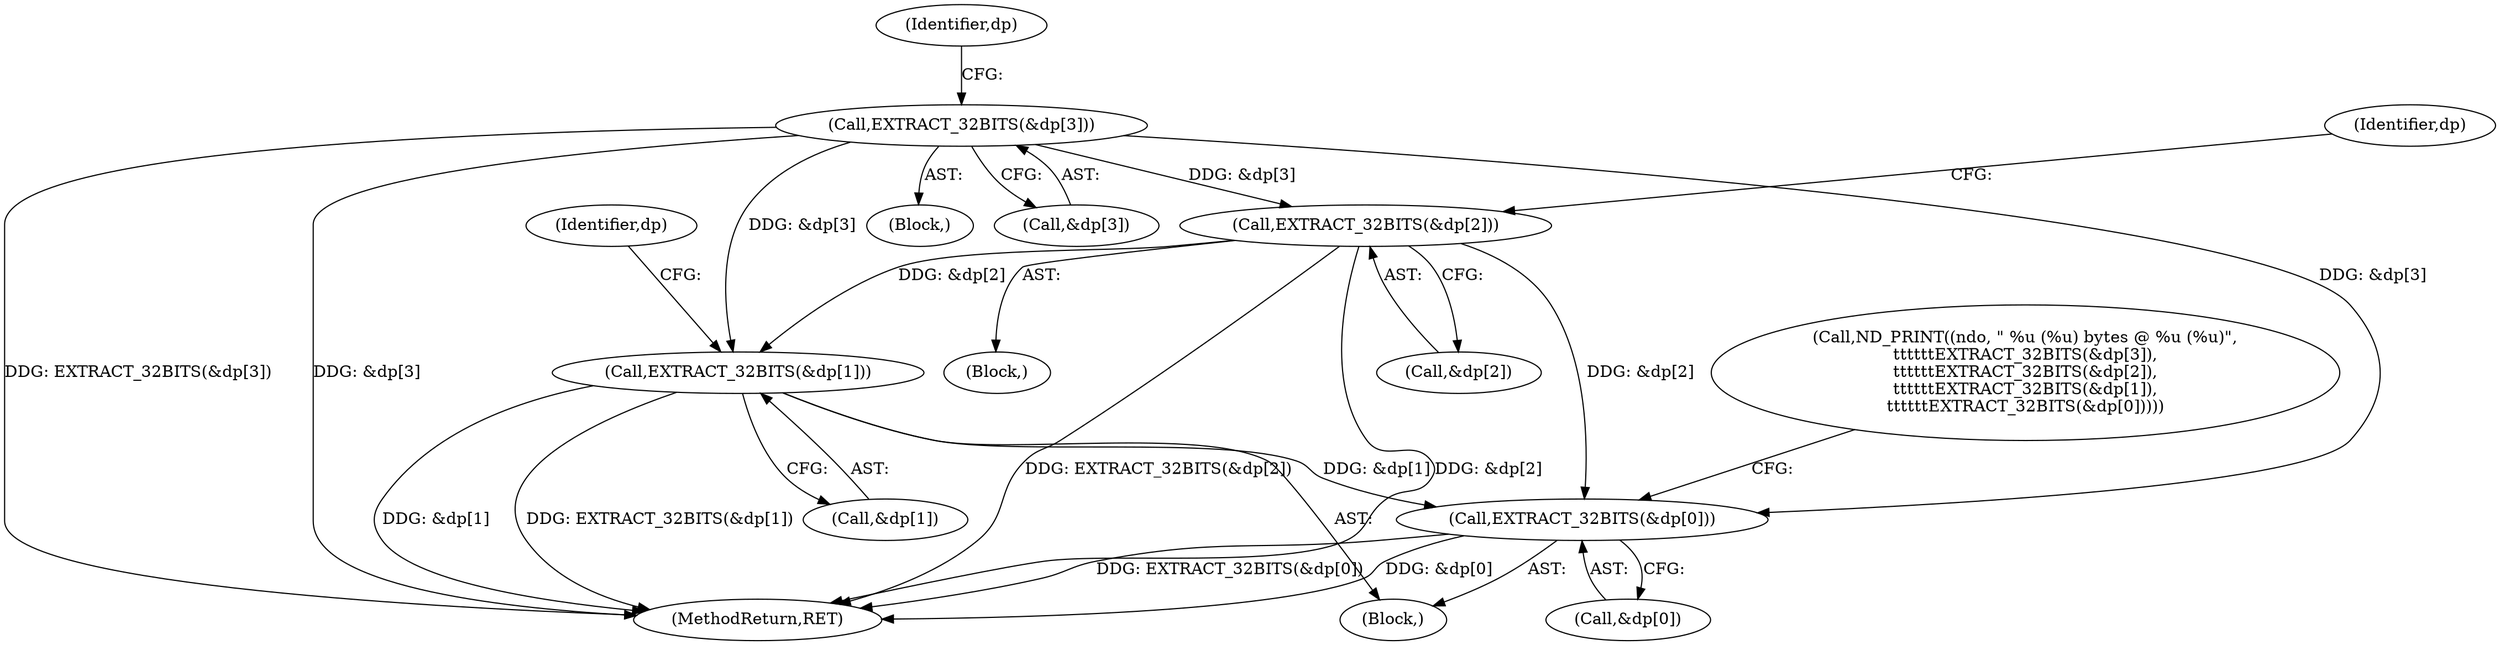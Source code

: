 digraph "0_tcpdump_19d25dd8781620cd41bf178a5e2e27fc1cf242d0_0@array" {
"1000489" [label="(Call,EXTRACT_32BITS(&dp[2]))"];
"1000483" [label="(Call,EXTRACT_32BITS(&dp[3]))"];
"1000495" [label="(Call,EXTRACT_32BITS(&dp[1]))"];
"1000500" [label="(Call,EXTRACT_32BITS(&dp[0]))"];
"1000500" [label="(Call,EXTRACT_32BITS(&dp[0]))"];
"1000890" [label="(MethodReturn,RET)"];
"1000483" [label="(Call,EXTRACT_32BITS(&dp[3]))"];
"1000477" [label="(Call,ND_PRINT((ndo, \" %u (%u) bytes @ %u (%u)\",\n\t\t\t\t\t\tEXTRACT_32BITS(&dp[3]),\n\t\t\t\t\t\tEXTRACT_32BITS(&dp[2]),\n\t\t\t\t\t\tEXTRACT_32BITS(&dp[1]),\n\t\t\t\t\t\tEXTRACT_32BITS(&dp[0]))))"];
"1000482" [label="(Block,)"];
"1000496" [label="(Call,&dp[1])"];
"1000494" [label="(Block,)"];
"1000503" [label="(Identifier,dp)"];
"1000501" [label="(Call,&dp[0])"];
"1000498" [label="(Identifier,dp)"];
"1000490" [label="(Call,&dp[2])"];
"1000492" [label="(Identifier,dp)"];
"1000489" [label="(Call,EXTRACT_32BITS(&dp[2]))"];
"1000484" [label="(Call,&dp[3])"];
"1000495" [label="(Call,EXTRACT_32BITS(&dp[1]))"];
"1000488" [label="(Block,)"];
"1000489" -> "1000488"  [label="AST: "];
"1000489" -> "1000490"  [label="CFG: "];
"1000490" -> "1000489"  [label="AST: "];
"1000498" -> "1000489"  [label="CFG: "];
"1000489" -> "1000890"  [label="DDG: EXTRACT_32BITS(&dp[2])"];
"1000489" -> "1000890"  [label="DDG: &dp[2]"];
"1000483" -> "1000489"  [label="DDG: &dp[3]"];
"1000489" -> "1000495"  [label="DDG: &dp[2]"];
"1000489" -> "1000500"  [label="DDG: &dp[2]"];
"1000483" -> "1000482"  [label="AST: "];
"1000483" -> "1000484"  [label="CFG: "];
"1000484" -> "1000483"  [label="AST: "];
"1000492" -> "1000483"  [label="CFG: "];
"1000483" -> "1000890"  [label="DDG: EXTRACT_32BITS(&dp[3])"];
"1000483" -> "1000890"  [label="DDG: &dp[3]"];
"1000483" -> "1000495"  [label="DDG: &dp[3]"];
"1000483" -> "1000500"  [label="DDG: &dp[3]"];
"1000495" -> "1000494"  [label="AST: "];
"1000495" -> "1000496"  [label="CFG: "];
"1000496" -> "1000495"  [label="AST: "];
"1000503" -> "1000495"  [label="CFG: "];
"1000495" -> "1000890"  [label="DDG: &dp[1]"];
"1000495" -> "1000890"  [label="DDG: EXTRACT_32BITS(&dp[1])"];
"1000495" -> "1000500"  [label="DDG: &dp[1]"];
"1000500" -> "1000494"  [label="AST: "];
"1000500" -> "1000501"  [label="CFG: "];
"1000501" -> "1000500"  [label="AST: "];
"1000477" -> "1000500"  [label="CFG: "];
"1000500" -> "1000890"  [label="DDG: EXTRACT_32BITS(&dp[0])"];
"1000500" -> "1000890"  [label="DDG: &dp[0]"];
}
